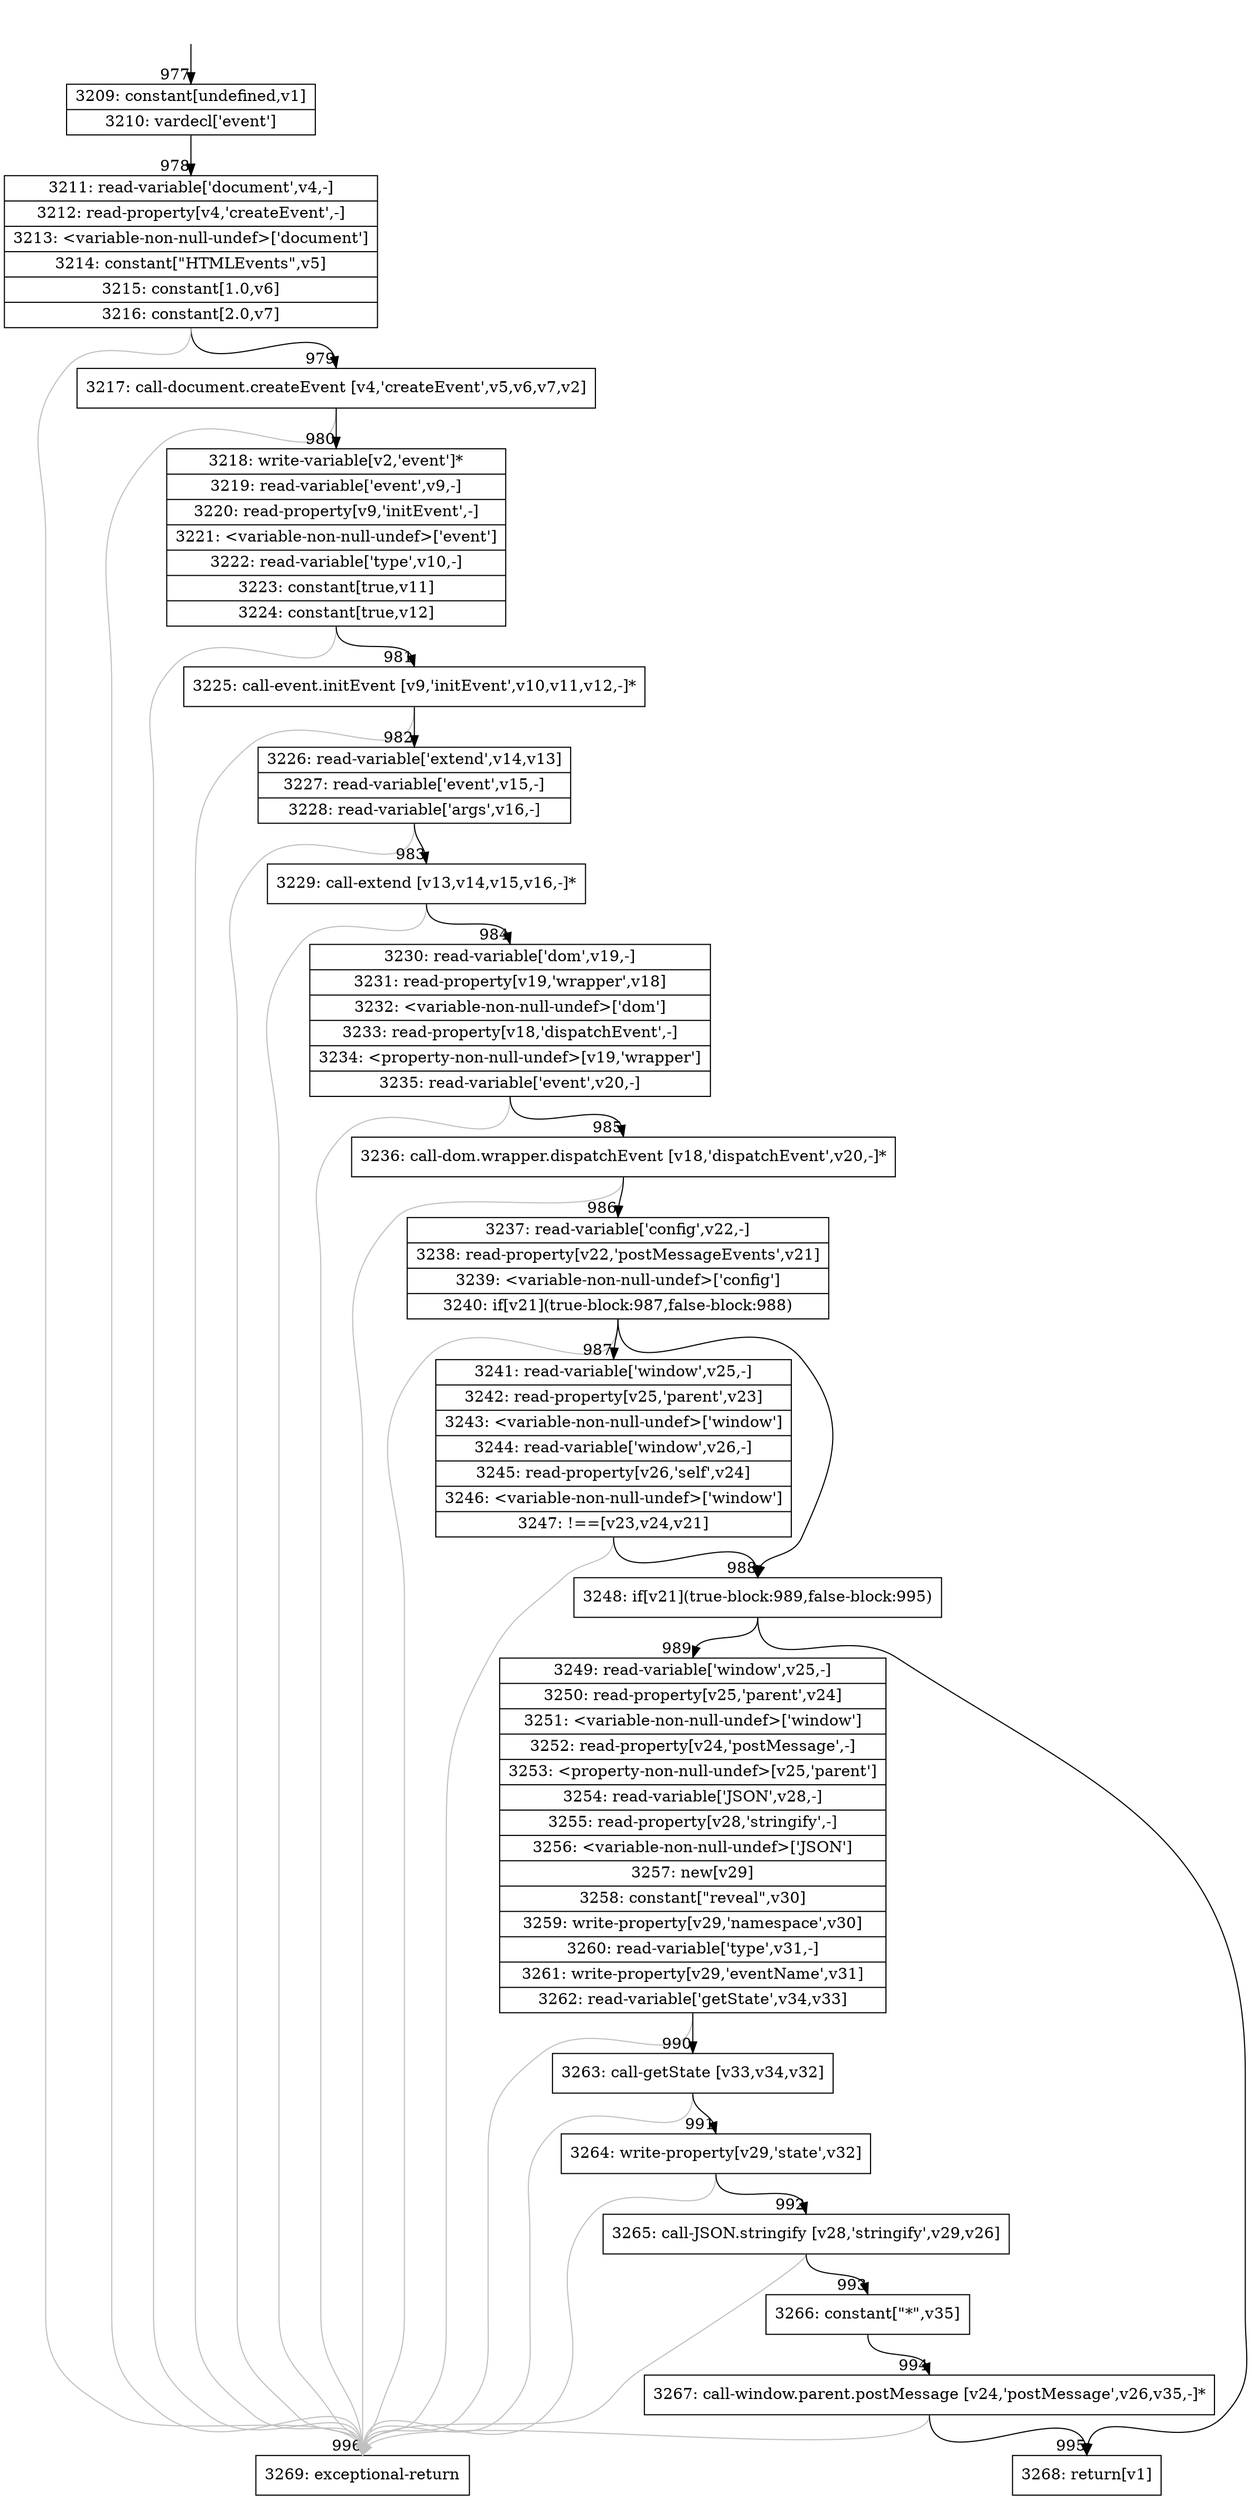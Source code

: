 digraph {
rankdir="TD"
BB_entry62[shape=none,label=""];
BB_entry62 -> BB977 [tailport=s, headport=n, headlabel="    977"]
BB977 [shape=record label="{3209: constant[undefined,v1]|3210: vardecl['event']}" ] 
BB977 -> BB978 [tailport=s, headport=n, headlabel="      978"]
BB978 [shape=record label="{3211: read-variable['document',v4,-]|3212: read-property[v4,'createEvent',-]|3213: \<variable-non-null-undef\>['document']|3214: constant[\"HTMLEvents\",v5]|3215: constant[1.0,v6]|3216: constant[2.0,v7]}" ] 
BB978 -> BB979 [tailport=s, headport=n, headlabel="      979"]
BB978 -> BB996 [tailport=s, headport=n, color=gray, headlabel="      996"]
BB979 [shape=record label="{3217: call-document.createEvent [v4,'createEvent',v5,v6,v7,v2]}" ] 
BB979 -> BB980 [tailport=s, headport=n, headlabel="      980"]
BB979 -> BB996 [tailport=s, headport=n, color=gray]
BB980 [shape=record label="{3218: write-variable[v2,'event']*|3219: read-variable['event',v9,-]|3220: read-property[v9,'initEvent',-]|3221: \<variable-non-null-undef\>['event']|3222: read-variable['type',v10,-]|3223: constant[true,v11]|3224: constant[true,v12]}" ] 
BB980 -> BB981 [tailport=s, headport=n, headlabel="      981"]
BB980 -> BB996 [tailport=s, headport=n, color=gray]
BB981 [shape=record label="{3225: call-event.initEvent [v9,'initEvent',v10,v11,v12,-]*}" ] 
BB981 -> BB982 [tailport=s, headport=n, headlabel="      982"]
BB981 -> BB996 [tailport=s, headport=n, color=gray]
BB982 [shape=record label="{3226: read-variable['extend',v14,v13]|3227: read-variable['event',v15,-]|3228: read-variable['args',v16,-]}" ] 
BB982 -> BB983 [tailport=s, headport=n, headlabel="      983"]
BB982 -> BB996 [tailport=s, headport=n, color=gray]
BB983 [shape=record label="{3229: call-extend [v13,v14,v15,v16,-]*}" ] 
BB983 -> BB984 [tailport=s, headport=n, headlabel="      984"]
BB983 -> BB996 [tailport=s, headport=n, color=gray]
BB984 [shape=record label="{3230: read-variable['dom',v19,-]|3231: read-property[v19,'wrapper',v18]|3232: \<variable-non-null-undef\>['dom']|3233: read-property[v18,'dispatchEvent',-]|3234: \<property-non-null-undef\>[v19,'wrapper']|3235: read-variable['event',v20,-]}" ] 
BB984 -> BB985 [tailport=s, headport=n, headlabel="      985"]
BB984 -> BB996 [tailport=s, headport=n, color=gray]
BB985 [shape=record label="{3236: call-dom.wrapper.dispatchEvent [v18,'dispatchEvent',v20,-]*}" ] 
BB985 -> BB986 [tailport=s, headport=n, headlabel="      986"]
BB985 -> BB996 [tailport=s, headport=n, color=gray]
BB986 [shape=record label="{3237: read-variable['config',v22,-]|3238: read-property[v22,'postMessageEvents',v21]|3239: \<variable-non-null-undef\>['config']|3240: if[v21](true-block:987,false-block:988)}" ] 
BB986 -> BB988 [tailport=s, headport=n, headlabel="      988"]
BB986 -> BB987 [tailport=s, headport=n, headlabel="      987"]
BB986 -> BB996 [tailport=s, headport=n, color=gray]
BB987 [shape=record label="{3241: read-variable['window',v25,-]|3242: read-property[v25,'parent',v23]|3243: \<variable-non-null-undef\>['window']|3244: read-variable['window',v26,-]|3245: read-property[v26,'self',v24]|3246: \<variable-non-null-undef\>['window']|3247: !==[v23,v24,v21]}" ] 
BB987 -> BB988 [tailport=s, headport=n]
BB987 -> BB996 [tailport=s, headport=n, color=gray]
BB988 [shape=record label="{3248: if[v21](true-block:989,false-block:995)}" ] 
BB988 -> BB989 [tailport=s, headport=n, headlabel="      989"]
BB988 -> BB995 [tailport=s, headport=n, headlabel="      995"]
BB989 [shape=record label="{3249: read-variable['window',v25,-]|3250: read-property[v25,'parent',v24]|3251: \<variable-non-null-undef\>['window']|3252: read-property[v24,'postMessage',-]|3253: \<property-non-null-undef\>[v25,'parent']|3254: read-variable['JSON',v28,-]|3255: read-property[v28,'stringify',-]|3256: \<variable-non-null-undef\>['JSON']|3257: new[v29]|3258: constant[\"reveal\",v30]|3259: write-property[v29,'namespace',v30]|3260: read-variable['type',v31,-]|3261: write-property[v29,'eventName',v31]|3262: read-variable['getState',v34,v33]}" ] 
BB989 -> BB990 [tailport=s, headport=n, headlabel="      990"]
BB989 -> BB996 [tailport=s, headport=n, color=gray]
BB990 [shape=record label="{3263: call-getState [v33,v34,v32]}" ] 
BB990 -> BB991 [tailport=s, headport=n, headlabel="      991"]
BB990 -> BB996 [tailport=s, headport=n, color=gray]
BB991 [shape=record label="{3264: write-property[v29,'state',v32]}" ] 
BB991 -> BB992 [tailport=s, headport=n, headlabel="      992"]
BB991 -> BB996 [tailport=s, headport=n, color=gray]
BB992 [shape=record label="{3265: call-JSON.stringify [v28,'stringify',v29,v26]}" ] 
BB992 -> BB993 [tailport=s, headport=n, headlabel="      993"]
BB992 -> BB996 [tailport=s, headport=n, color=gray]
BB993 [shape=record label="{3266: constant[\"*\",v35]}" ] 
BB993 -> BB994 [tailport=s, headport=n, headlabel="      994"]
BB994 [shape=record label="{3267: call-window.parent.postMessage [v24,'postMessage',v26,v35,-]*}" ] 
BB994 -> BB995 [tailport=s, headport=n]
BB994 -> BB996 [tailport=s, headport=n, color=gray]
BB995 [shape=record label="{3268: return[v1]}" ] 
BB996 [shape=record label="{3269: exceptional-return}" ] 
//#$~ 1320
}
